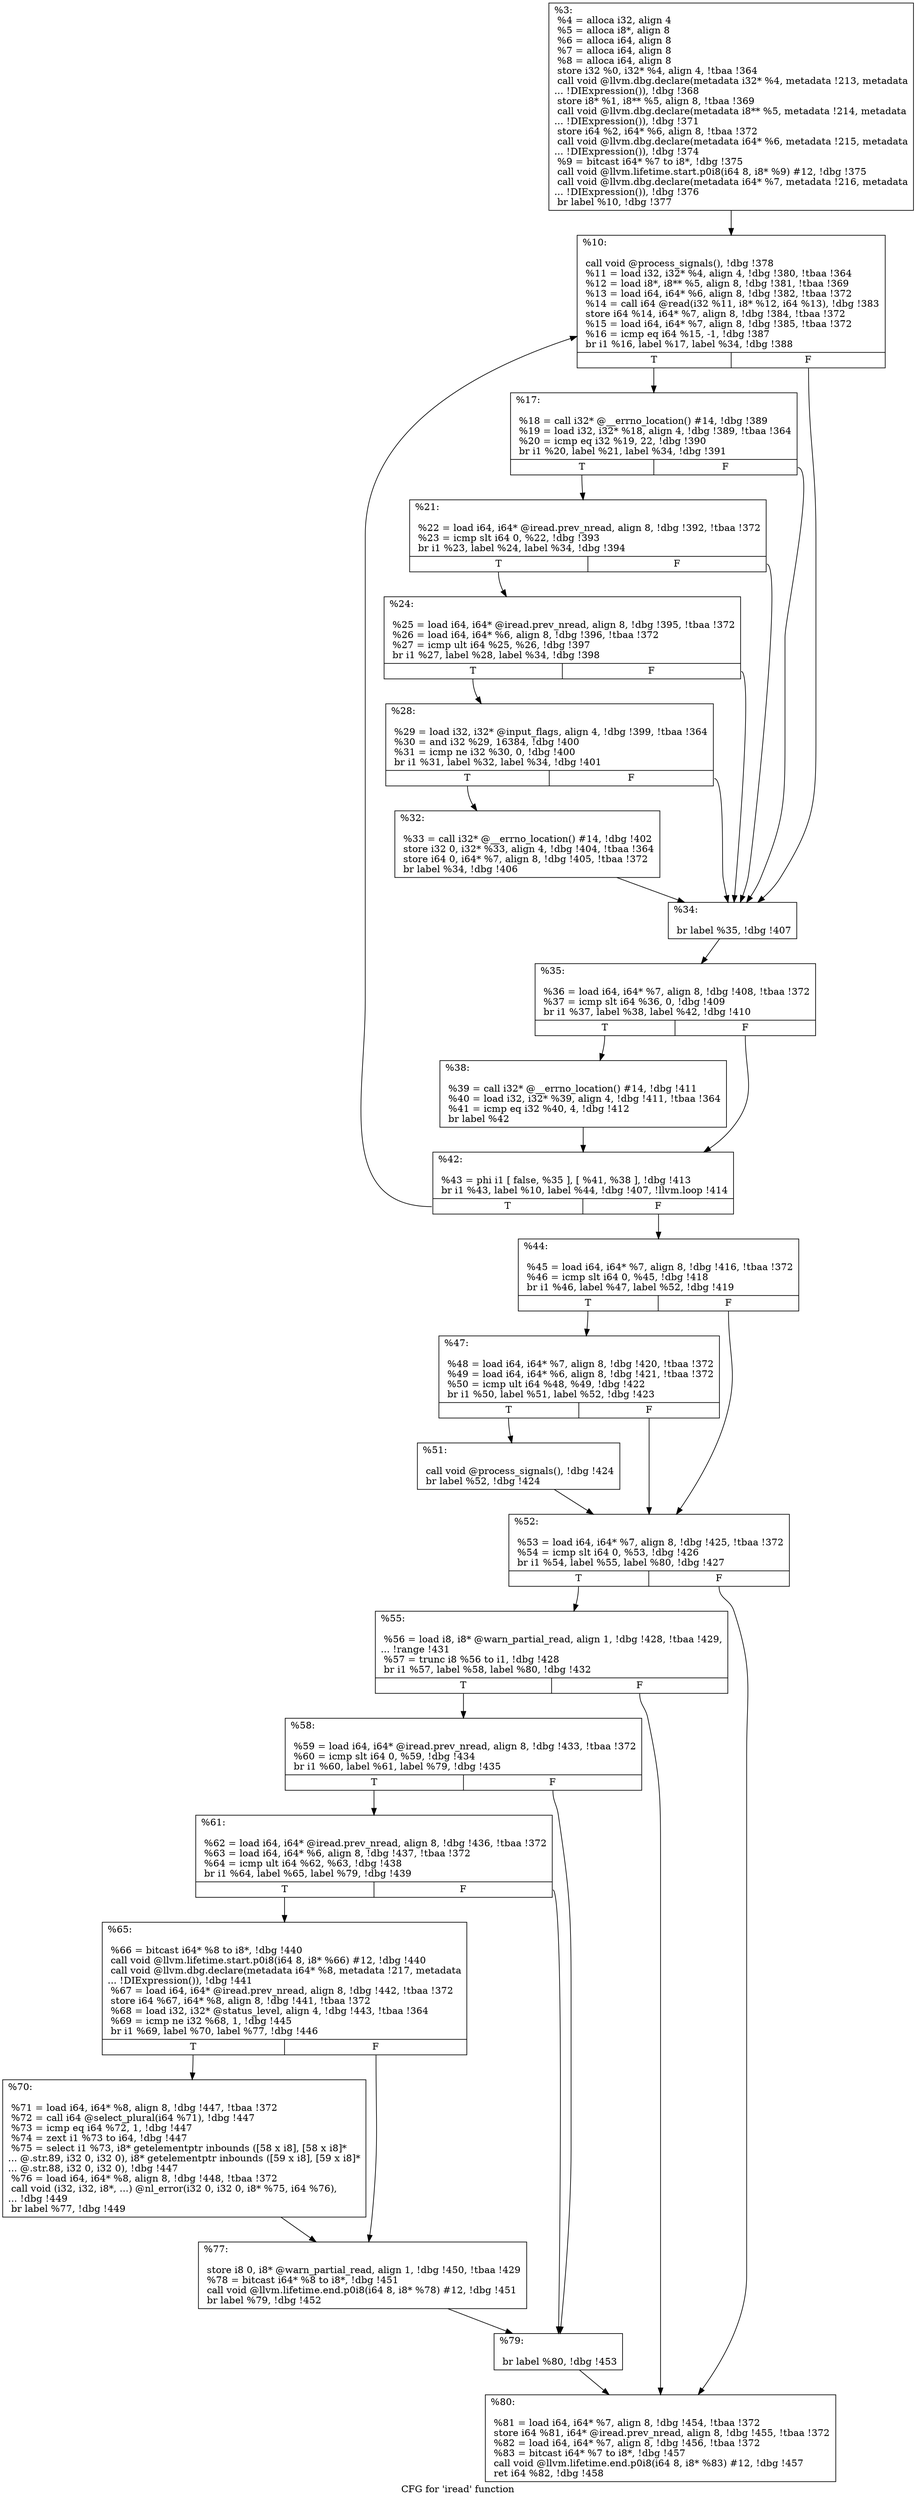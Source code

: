 digraph "CFG for 'iread' function" {
	label="CFG for 'iread' function";

	Node0x243feb0 [shape=record,label="{%3:\l  %4 = alloca i32, align 4\l  %5 = alloca i8*, align 8\l  %6 = alloca i64, align 8\l  %7 = alloca i64, align 8\l  %8 = alloca i64, align 8\l  store i32 %0, i32* %4, align 4, !tbaa !364\l  call void @llvm.dbg.declare(metadata i32* %4, metadata !213, metadata\l... !DIExpression()), !dbg !368\l  store i8* %1, i8** %5, align 8, !tbaa !369\l  call void @llvm.dbg.declare(metadata i8** %5, metadata !214, metadata\l... !DIExpression()), !dbg !371\l  store i64 %2, i64* %6, align 8, !tbaa !372\l  call void @llvm.dbg.declare(metadata i64* %6, metadata !215, metadata\l... !DIExpression()), !dbg !374\l  %9 = bitcast i64* %7 to i8*, !dbg !375\l  call void @llvm.lifetime.start.p0i8(i64 8, i8* %9) #12, !dbg !375\l  call void @llvm.dbg.declare(metadata i64* %7, metadata !216, metadata\l... !DIExpression()), !dbg !376\l  br label %10, !dbg !377\l}"];
	Node0x243feb0 -> Node0x243ff80;
	Node0x243ff80 [shape=record,label="{%10:\l\l  call void @process_signals(), !dbg !378\l  %11 = load i32, i32* %4, align 4, !dbg !380, !tbaa !364\l  %12 = load i8*, i8** %5, align 8, !dbg !381, !tbaa !369\l  %13 = load i64, i64* %6, align 8, !dbg !382, !tbaa !372\l  %14 = call i64 @read(i32 %11, i8* %12, i64 %13), !dbg !383\l  store i64 %14, i64* %7, align 8, !dbg !384, !tbaa !372\l  %15 = load i64, i64* %7, align 8, !dbg !385, !tbaa !372\l  %16 = icmp eq i64 %15, -1, !dbg !387\l  br i1 %16, label %17, label %34, !dbg !388\l|{<s0>T|<s1>F}}"];
	Node0x243ff80:s0 -> Node0x243ffd0;
	Node0x243ff80:s1 -> Node0x2440160;
	Node0x243ffd0 [shape=record,label="{%17:\l\l  %18 = call i32* @__errno_location() #14, !dbg !389\l  %19 = load i32, i32* %18, align 4, !dbg !389, !tbaa !364\l  %20 = icmp eq i32 %19, 22, !dbg !390\l  br i1 %20, label %21, label %34, !dbg !391\l|{<s0>T|<s1>F}}"];
	Node0x243ffd0:s0 -> Node0x2440020;
	Node0x243ffd0:s1 -> Node0x2440160;
	Node0x2440020 [shape=record,label="{%21:\l\l  %22 = load i64, i64* @iread.prev_nread, align 8, !dbg !392, !tbaa !372\l  %23 = icmp slt i64 0, %22, !dbg !393\l  br i1 %23, label %24, label %34, !dbg !394\l|{<s0>T|<s1>F}}"];
	Node0x2440020:s0 -> Node0x2440070;
	Node0x2440020:s1 -> Node0x2440160;
	Node0x2440070 [shape=record,label="{%24:\l\l  %25 = load i64, i64* @iread.prev_nread, align 8, !dbg !395, !tbaa !372\l  %26 = load i64, i64* %6, align 8, !dbg !396, !tbaa !372\l  %27 = icmp ult i64 %25, %26, !dbg !397\l  br i1 %27, label %28, label %34, !dbg !398\l|{<s0>T|<s1>F}}"];
	Node0x2440070:s0 -> Node0x24400c0;
	Node0x2440070:s1 -> Node0x2440160;
	Node0x24400c0 [shape=record,label="{%28:\l\l  %29 = load i32, i32* @input_flags, align 4, !dbg !399, !tbaa !364\l  %30 = and i32 %29, 16384, !dbg !400\l  %31 = icmp ne i32 %30, 0, !dbg !400\l  br i1 %31, label %32, label %34, !dbg !401\l|{<s0>T|<s1>F}}"];
	Node0x24400c0:s0 -> Node0x2440110;
	Node0x24400c0:s1 -> Node0x2440160;
	Node0x2440110 [shape=record,label="{%32:\l\l  %33 = call i32* @__errno_location() #14, !dbg !402\l  store i32 0, i32* %33, align 4, !dbg !404, !tbaa !364\l  store i64 0, i64* %7, align 8, !dbg !405, !tbaa !372\l  br label %34, !dbg !406\l}"];
	Node0x2440110 -> Node0x2440160;
	Node0x2440160 [shape=record,label="{%34:\l\l  br label %35, !dbg !407\l}"];
	Node0x2440160 -> Node0x24401b0;
	Node0x24401b0 [shape=record,label="{%35:\l\l  %36 = load i64, i64* %7, align 8, !dbg !408, !tbaa !372\l  %37 = icmp slt i64 %36, 0, !dbg !409\l  br i1 %37, label %38, label %42, !dbg !410\l|{<s0>T|<s1>F}}"];
	Node0x24401b0:s0 -> Node0x2440200;
	Node0x24401b0:s1 -> Node0x2440250;
	Node0x2440200 [shape=record,label="{%38:\l\l  %39 = call i32* @__errno_location() #14, !dbg !411\l  %40 = load i32, i32* %39, align 4, !dbg !411, !tbaa !364\l  %41 = icmp eq i32 %40, 4, !dbg !412\l  br label %42\l}"];
	Node0x2440200 -> Node0x2440250;
	Node0x2440250 [shape=record,label="{%42:\l\l  %43 = phi i1 [ false, %35 ], [ %41, %38 ], !dbg !413\l  br i1 %43, label %10, label %44, !dbg !407, !llvm.loop !414\l|{<s0>T|<s1>F}}"];
	Node0x2440250:s0 -> Node0x243ff80;
	Node0x2440250:s1 -> Node0x24402a0;
	Node0x24402a0 [shape=record,label="{%44:\l\l  %45 = load i64, i64* %7, align 8, !dbg !416, !tbaa !372\l  %46 = icmp slt i64 0, %45, !dbg !418\l  br i1 %46, label %47, label %52, !dbg !419\l|{<s0>T|<s1>F}}"];
	Node0x24402a0:s0 -> Node0x24402f0;
	Node0x24402a0:s1 -> Node0x2440390;
	Node0x24402f0 [shape=record,label="{%47:\l\l  %48 = load i64, i64* %7, align 8, !dbg !420, !tbaa !372\l  %49 = load i64, i64* %6, align 8, !dbg !421, !tbaa !372\l  %50 = icmp ult i64 %48, %49, !dbg !422\l  br i1 %50, label %51, label %52, !dbg !423\l|{<s0>T|<s1>F}}"];
	Node0x24402f0:s0 -> Node0x2440340;
	Node0x24402f0:s1 -> Node0x2440390;
	Node0x2440340 [shape=record,label="{%51:\l\l  call void @process_signals(), !dbg !424\l  br label %52, !dbg !424\l}"];
	Node0x2440340 -> Node0x2440390;
	Node0x2440390 [shape=record,label="{%52:\l\l  %53 = load i64, i64* %7, align 8, !dbg !425, !tbaa !372\l  %54 = icmp slt i64 0, %53, !dbg !426\l  br i1 %54, label %55, label %80, !dbg !427\l|{<s0>T|<s1>F}}"];
	Node0x2440390:s0 -> Node0x24403e0;
	Node0x2440390:s1 -> Node0x2440610;
	Node0x24403e0 [shape=record,label="{%55:\l\l  %56 = load i8, i8* @warn_partial_read, align 1, !dbg !428, !tbaa !429,\l... !range !431\l  %57 = trunc i8 %56 to i1, !dbg !428\l  br i1 %57, label %58, label %80, !dbg !432\l|{<s0>T|<s1>F}}"];
	Node0x24403e0:s0 -> Node0x2440430;
	Node0x24403e0:s1 -> Node0x2440610;
	Node0x2440430 [shape=record,label="{%58:\l\l  %59 = load i64, i64* @iread.prev_nread, align 8, !dbg !433, !tbaa !372\l  %60 = icmp slt i64 0, %59, !dbg !434\l  br i1 %60, label %61, label %79, !dbg !435\l|{<s0>T|<s1>F}}"];
	Node0x2440430:s0 -> Node0x2440480;
	Node0x2440430:s1 -> Node0x24405c0;
	Node0x2440480 [shape=record,label="{%61:\l\l  %62 = load i64, i64* @iread.prev_nread, align 8, !dbg !436, !tbaa !372\l  %63 = load i64, i64* %6, align 8, !dbg !437, !tbaa !372\l  %64 = icmp ult i64 %62, %63, !dbg !438\l  br i1 %64, label %65, label %79, !dbg !439\l|{<s0>T|<s1>F}}"];
	Node0x2440480:s0 -> Node0x24404d0;
	Node0x2440480:s1 -> Node0x24405c0;
	Node0x24404d0 [shape=record,label="{%65:\l\l  %66 = bitcast i64* %8 to i8*, !dbg !440\l  call void @llvm.lifetime.start.p0i8(i64 8, i8* %66) #12, !dbg !440\l  call void @llvm.dbg.declare(metadata i64* %8, metadata !217, metadata\l... !DIExpression()), !dbg !441\l  %67 = load i64, i64* @iread.prev_nread, align 8, !dbg !442, !tbaa !372\l  store i64 %67, i64* %8, align 8, !dbg !441, !tbaa !372\l  %68 = load i32, i32* @status_level, align 4, !dbg !443, !tbaa !364\l  %69 = icmp ne i32 %68, 1, !dbg !445\l  br i1 %69, label %70, label %77, !dbg !446\l|{<s0>T|<s1>F}}"];
	Node0x24404d0:s0 -> Node0x2440520;
	Node0x24404d0:s1 -> Node0x2440570;
	Node0x2440520 [shape=record,label="{%70:\l\l  %71 = load i64, i64* %8, align 8, !dbg !447, !tbaa !372\l  %72 = call i64 @select_plural(i64 %71), !dbg !447\l  %73 = icmp eq i64 %72, 1, !dbg !447\l  %74 = zext i1 %73 to i64, !dbg !447\l  %75 = select i1 %73, i8* getelementptr inbounds ([58 x i8], [58 x i8]*\l... @.str.89, i32 0, i32 0), i8* getelementptr inbounds ([59 x i8], [59 x i8]*\l... @.str.88, i32 0, i32 0), !dbg !447\l  %76 = load i64, i64* %8, align 8, !dbg !448, !tbaa !372\l  call void (i32, i32, i8*, ...) @nl_error(i32 0, i32 0, i8* %75, i64 %76),\l... !dbg !449\l  br label %77, !dbg !449\l}"];
	Node0x2440520 -> Node0x2440570;
	Node0x2440570 [shape=record,label="{%77:\l\l  store i8 0, i8* @warn_partial_read, align 1, !dbg !450, !tbaa !429\l  %78 = bitcast i64* %8 to i8*, !dbg !451\l  call void @llvm.lifetime.end.p0i8(i64 8, i8* %78) #12, !dbg !451\l  br label %79, !dbg !452\l}"];
	Node0x2440570 -> Node0x24405c0;
	Node0x24405c0 [shape=record,label="{%79:\l\l  br label %80, !dbg !453\l}"];
	Node0x24405c0 -> Node0x2440610;
	Node0x2440610 [shape=record,label="{%80:\l\l  %81 = load i64, i64* %7, align 8, !dbg !454, !tbaa !372\l  store i64 %81, i64* @iread.prev_nread, align 8, !dbg !455, !tbaa !372\l  %82 = load i64, i64* %7, align 8, !dbg !456, !tbaa !372\l  %83 = bitcast i64* %7 to i8*, !dbg !457\l  call void @llvm.lifetime.end.p0i8(i64 8, i8* %83) #12, !dbg !457\l  ret i64 %82, !dbg !458\l}"];
}
